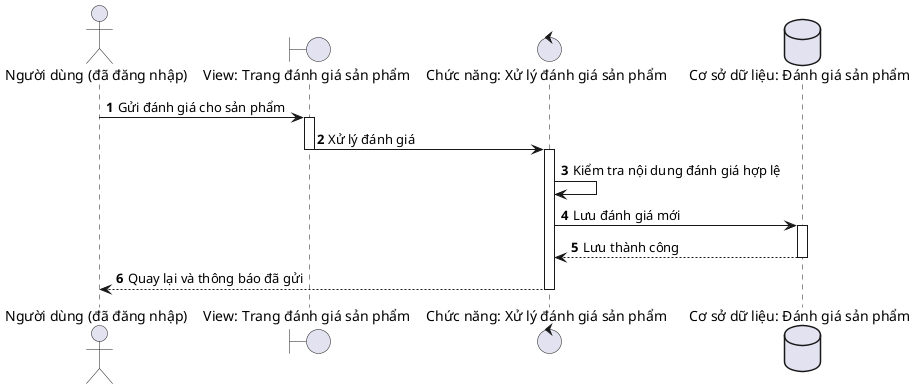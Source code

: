 @startuml
autonumber
actor N as "Người dùng (đã đăng nhập)"
boundary V as "View: Trang đánh giá sản phẩm"
control RC as "Chức năng: Xử lý đánh giá sản phẩm"
database R as "Cơ sở dữ liệu: Đánh giá sản phẩm"

N -> V : Gửi đánh giá cho sản phẩm
activate V
V -> RC : Xử lý đánh giá
deactivate V
activate RC
RC -> RC : Kiểm tra nội dung đánh giá hợp lệ
RC -> R : Lưu đánh giá mới
activate R
R --> RC : Lưu thành công
deactivate R
RC --> N : Quay lại và thông báo đã gửi
deactivate RC
@enduml